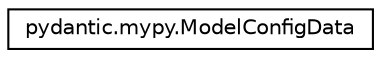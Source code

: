 digraph "Graphical Class Hierarchy"
{
 // LATEX_PDF_SIZE
  edge [fontname="Helvetica",fontsize="10",labelfontname="Helvetica",labelfontsize="10"];
  node [fontname="Helvetica",fontsize="10",shape=record];
  rankdir="LR";
  Node0 [label="pydantic.mypy.ModelConfigData",height=0.2,width=0.4,color="black", fillcolor="white", style="filled",URL="$classpydantic_1_1mypy_1_1ModelConfigData.html",tooltip=" "];
}
